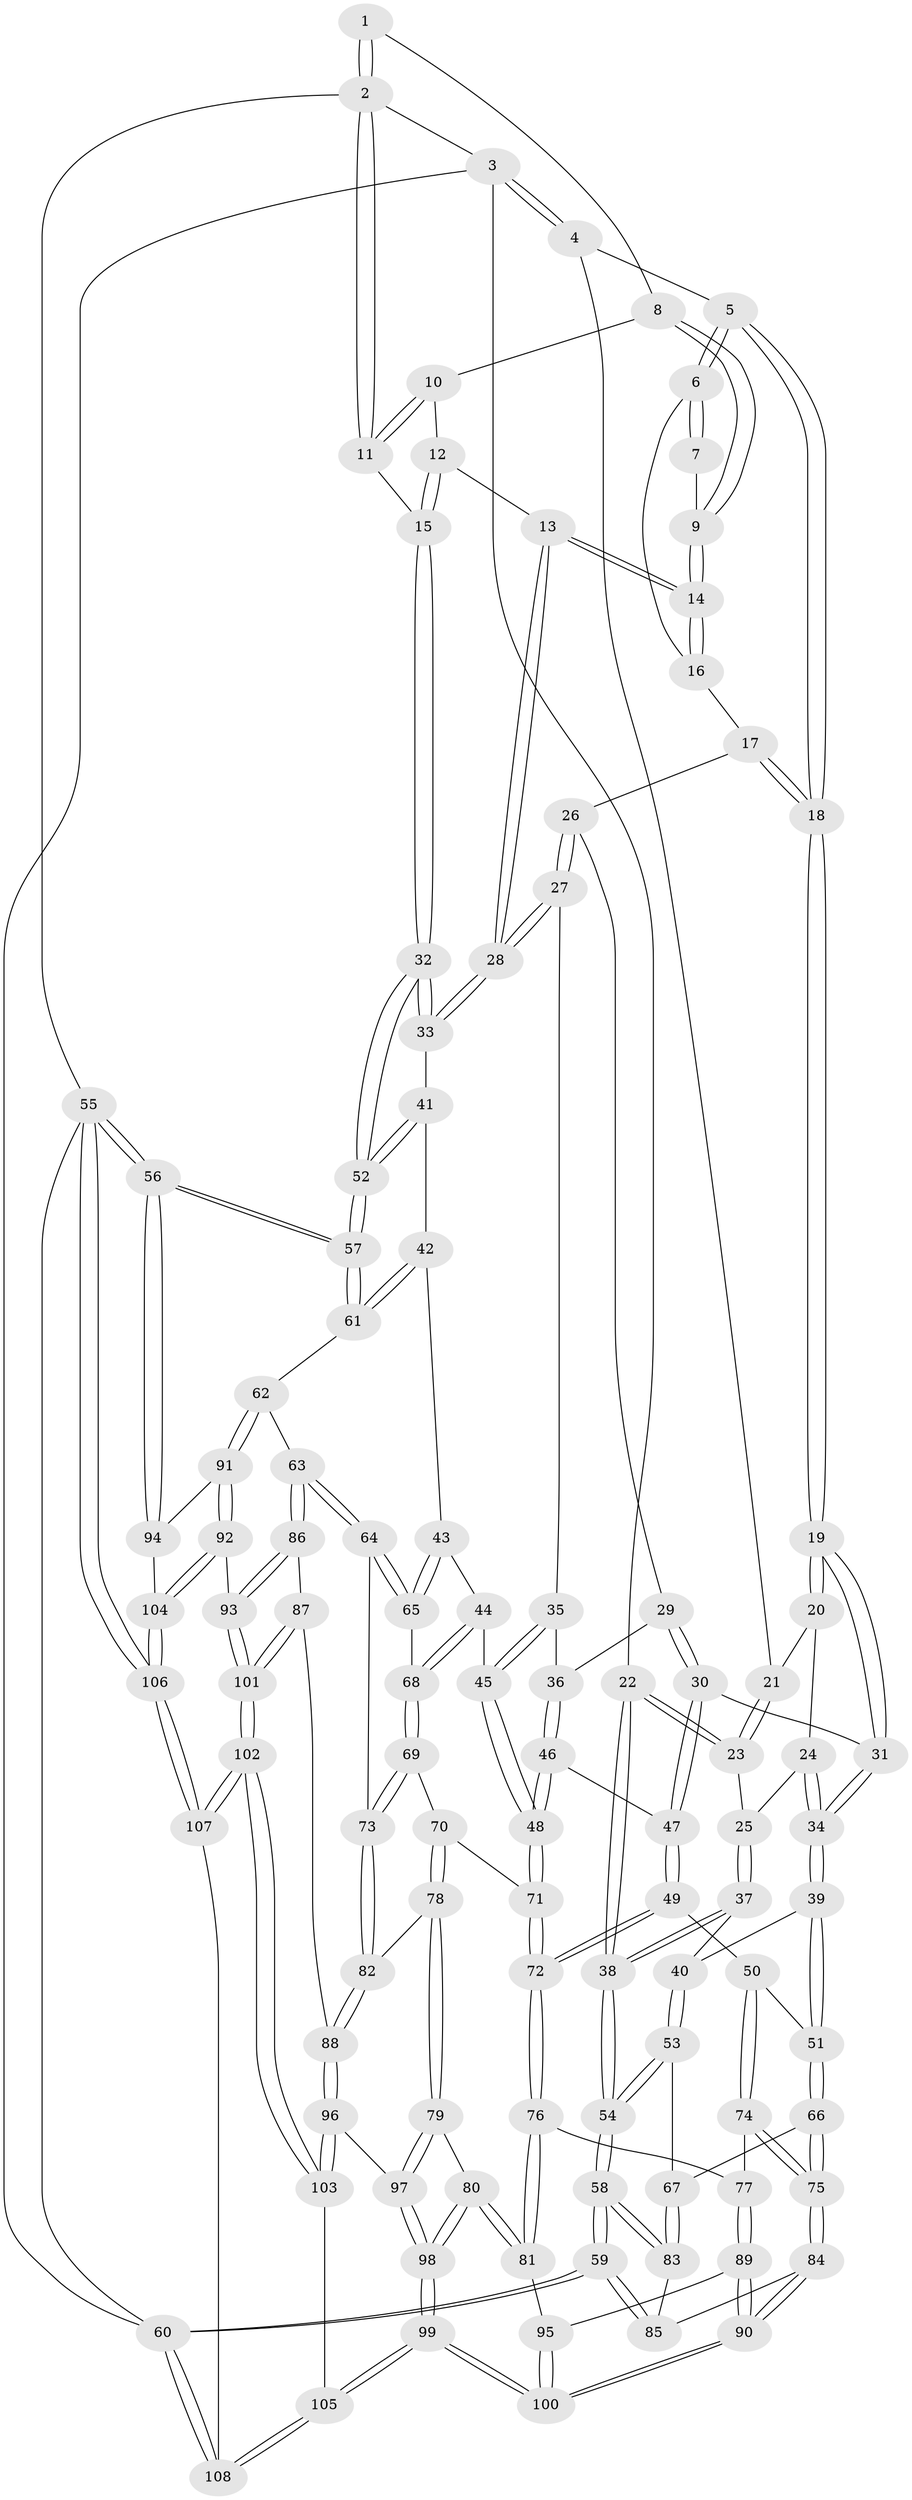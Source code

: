// Generated by graph-tools (version 1.1) at 2025/38/03/09/25 02:38:45]
// undirected, 108 vertices, 267 edges
graph export_dot {
graph [start="1"]
  node [color=gray90,style=filled];
  1 [pos="+0.8182746158445168+0"];
  2 [pos="+1+0"];
  3 [pos="+0+0"];
  4 [pos="+0.20448869743096254+0"];
  5 [pos="+0.22853659432092227+0"];
  6 [pos="+0.2717291655065628+0"];
  7 [pos="+0.7119096716535909+0"];
  8 [pos="+0.8263602293204173+0.04316436275794521"];
  9 [pos="+0.6855399271212944+0.10969039342511717"];
  10 [pos="+0.8439409605173429+0.057262455141103015"];
  11 [pos="+1+0.16411472803042385"];
  12 [pos="+0.8263372011307882+0.1475512562401275"];
  13 [pos="+0.6734619148517561+0.21154907181049148"];
  14 [pos="+0.6592550050382271+0.16069102263292157"];
  15 [pos="+1+0.21179131797765738"];
  16 [pos="+0.35324232344266854+0"];
  17 [pos="+0.41588677555204195+0.2227163468868949"];
  18 [pos="+0.25821303684265495+0.30596236386544723"];
  19 [pos="+0.25554942888871646+0.3160935588846724"];
  20 [pos="+0.14802791412958624+0.24150330211919396"];
  21 [pos="+0.14375390211210573+0.22456352047758332"];
  22 [pos="+0+0.14204115687784646"];
  23 [pos="+0.02959743958093146+0.2983116072169303"];
  24 [pos="+0.12489992139366941+0.32782751918485725"];
  25 [pos="+0.07694258461690612+0.33149290846818663"];
  26 [pos="+0.42238516870326775+0.23240563218887872"];
  27 [pos="+0.627669498165427+0.26788772898187535"];
  28 [pos="+0.6737192060507653+0.2429042697774934"];
  29 [pos="+0.4166124496128416+0.33410437708041957"];
  30 [pos="+0.25597020847230384+0.3232093658302133"];
  31 [pos="+0.2549659794378078+0.3223326333882248"];
  32 [pos="+1+0.28260417733095766"];
  33 [pos="+0.6857006640545974+0.25465217402889034"];
  34 [pos="+0.20075222818213576+0.34834507758262256"];
  35 [pos="+0.6264022822388803+0.26939087741042134"];
  36 [pos="+0.4198970745902762+0.3402410966373404"];
  37 [pos="+0.0776654677378204+0.43827952553797356"];
  38 [pos="+0+0.4496025749876922"];
  39 [pos="+0.16001412812739416+0.4919330536722777"];
  40 [pos="+0.09464526514245991+0.45749833459869016"];
  41 [pos="+0.7337258274510474+0.3881989057547711"];
  42 [pos="+0.6796981205587143+0.4920327862252584"];
  43 [pos="+0.6713122661436717+0.496493082525767"];
  44 [pos="+0.5587394546123762+0.5010476205227716"];
  45 [pos="+0.49235060589454993+0.48146235999791964"];
  46 [pos="+0.4529348887101922+0.4824134799003122"];
  47 [pos="+0.3403944712184129+0.49279894676281766"];
  48 [pos="+0.4659067578471777+0.48823432559360513"];
  49 [pos="+0.29389201910784213+0.5263350777062696"];
  50 [pos="+0.24492860395019803+0.5485178962055796"];
  51 [pos="+0.18650475214160028+0.5395284044124898"];
  52 [pos="+1+0.5250385869893585"];
  53 [pos="+0+0.5750844116268914"];
  54 [pos="+0+0.566452874864738"];
  55 [pos="+1+1"];
  56 [pos="+1+0.7229194040369755"];
  57 [pos="+1+0.5336449780158111"];
  58 [pos="+0+0.8865286629717316"];
  59 [pos="+0+1"];
  60 [pos="+0+1"];
  61 [pos="+0.8699287337455054+0.6299763416569865"];
  62 [pos="+0.8677404853842824+0.6320544448367501"];
  63 [pos="+0.7424481573680491+0.6856195352345567"];
  64 [pos="+0.7020475209023098+0.6604349940975833"];
  65 [pos="+0.670563968546999+0.5936504872604299"];
  66 [pos="+0.12179225855458238+0.6020384542704654"];
  67 [pos="+0.0996393867891559+0.6138682780160913"];
  68 [pos="+0.6019715853984122+0.6045577762771502"];
  69 [pos="+0.5960442886030233+0.6457188527950236"];
  70 [pos="+0.5165226218890077+0.6366202745125068"];
  71 [pos="+0.46626149116124105+0.5029889372109574"];
  72 [pos="+0.3916674037358053+0.6917949209338456"];
  73 [pos="+0.6074220586651218+0.6609221714018001"];
  74 [pos="+0.26930879436852323+0.6659723416143987"];
  75 [pos="+0.2189460874602637+0.7362689724915108"];
  76 [pos="+0.3902418438713762+0.707495462836375"];
  77 [pos="+0.37735779237490313+0.7092835870750354"];
  78 [pos="+0.4906362883831818+0.7271746935409239"];
  79 [pos="+0.4741853829710565+0.7484786313522287"];
  80 [pos="+0.45306649719741404+0.7469932573544671"];
  81 [pos="+0.43731530841271327+0.7422967141923016"];
  82 [pos="+0.5939367521816614+0.6984677805306488"];
  83 [pos="+0.08729075940622749+0.6831201653254279"];
  84 [pos="+0.19314924233292854+0.8367604046035771"];
  85 [pos="+0.17131503684774638+0.8401077551630952"];
  86 [pos="+0.7155465162051797+0.7424156002563775"];
  87 [pos="+0.6597251913061101+0.7846506239031482"];
  88 [pos="+0.6418582143774052+0.7873212282937422"];
  89 [pos="+0.28786344799092173+0.7965714493970728"];
  90 [pos="+0.2280378546133496+0.8498027562614291"];
  91 [pos="+0.8607837535096738+0.7034360482247476"];
  92 [pos="+0.8094946924879108+0.8630777286495366"];
  93 [pos="+0.809059920846598+0.8631448798375925"];
  94 [pos="+0.8998216980557768+0.8307579240111335"];
  95 [pos="+0.39473944344011114+0.794189534761284"];
  96 [pos="+0.5626764438816797+0.8382964764786652"];
  97 [pos="+0.5328862432234356+0.817196207378493"];
  98 [pos="+0.40886330563273715+0.8971126059890999"];
  99 [pos="+0.3502611209002256+0.9745053208350147"];
  100 [pos="+0.30838508387838737+0.916788664512513"];
  101 [pos="+0.7354928009049675+0.920016026199345"];
  102 [pos="+0.6747804867696675+1"];
  103 [pos="+0.5680520889269997+0.9075001495990045"];
  104 [pos="+0.8609807748339757+0.8799686352758648"];
  105 [pos="+0.3536227111258808+0.9837100331627925"];
  106 [pos="+1+1"];
  107 [pos="+0.7030612823483148+1"];
  108 [pos="+0.34981469488251643+1"];
  1 -- 2;
  1 -- 2;
  1 -- 8;
  2 -- 3;
  2 -- 11;
  2 -- 11;
  2 -- 55;
  3 -- 4;
  3 -- 4;
  3 -- 22;
  3 -- 60;
  4 -- 5;
  4 -- 21;
  5 -- 6;
  5 -- 6;
  5 -- 18;
  5 -- 18;
  6 -- 7;
  6 -- 7;
  6 -- 16;
  7 -- 9;
  8 -- 9;
  8 -- 9;
  8 -- 10;
  9 -- 14;
  9 -- 14;
  10 -- 11;
  10 -- 11;
  10 -- 12;
  11 -- 15;
  12 -- 13;
  12 -- 15;
  12 -- 15;
  13 -- 14;
  13 -- 14;
  13 -- 28;
  13 -- 28;
  14 -- 16;
  14 -- 16;
  15 -- 32;
  15 -- 32;
  16 -- 17;
  17 -- 18;
  17 -- 18;
  17 -- 26;
  18 -- 19;
  18 -- 19;
  19 -- 20;
  19 -- 20;
  19 -- 31;
  19 -- 31;
  20 -- 21;
  20 -- 24;
  21 -- 23;
  21 -- 23;
  22 -- 23;
  22 -- 23;
  22 -- 38;
  22 -- 38;
  23 -- 25;
  24 -- 25;
  24 -- 34;
  24 -- 34;
  25 -- 37;
  25 -- 37;
  26 -- 27;
  26 -- 27;
  26 -- 29;
  27 -- 28;
  27 -- 28;
  27 -- 35;
  28 -- 33;
  28 -- 33;
  29 -- 30;
  29 -- 30;
  29 -- 36;
  30 -- 31;
  30 -- 47;
  30 -- 47;
  31 -- 34;
  31 -- 34;
  32 -- 33;
  32 -- 33;
  32 -- 52;
  32 -- 52;
  33 -- 41;
  34 -- 39;
  34 -- 39;
  35 -- 36;
  35 -- 45;
  35 -- 45;
  36 -- 46;
  36 -- 46;
  37 -- 38;
  37 -- 38;
  37 -- 40;
  38 -- 54;
  38 -- 54;
  39 -- 40;
  39 -- 51;
  39 -- 51;
  40 -- 53;
  40 -- 53;
  41 -- 42;
  41 -- 52;
  41 -- 52;
  42 -- 43;
  42 -- 61;
  42 -- 61;
  43 -- 44;
  43 -- 65;
  43 -- 65;
  44 -- 45;
  44 -- 68;
  44 -- 68;
  45 -- 48;
  45 -- 48;
  46 -- 47;
  46 -- 48;
  46 -- 48;
  47 -- 49;
  47 -- 49;
  48 -- 71;
  48 -- 71;
  49 -- 50;
  49 -- 72;
  49 -- 72;
  50 -- 51;
  50 -- 74;
  50 -- 74;
  51 -- 66;
  51 -- 66;
  52 -- 57;
  52 -- 57;
  53 -- 54;
  53 -- 54;
  53 -- 67;
  54 -- 58;
  54 -- 58;
  55 -- 56;
  55 -- 56;
  55 -- 106;
  55 -- 106;
  55 -- 60;
  56 -- 57;
  56 -- 57;
  56 -- 94;
  56 -- 94;
  57 -- 61;
  57 -- 61;
  58 -- 59;
  58 -- 59;
  58 -- 83;
  58 -- 83;
  59 -- 60;
  59 -- 60;
  59 -- 85;
  59 -- 85;
  60 -- 108;
  60 -- 108;
  61 -- 62;
  62 -- 63;
  62 -- 91;
  62 -- 91;
  63 -- 64;
  63 -- 64;
  63 -- 86;
  63 -- 86;
  64 -- 65;
  64 -- 65;
  64 -- 73;
  65 -- 68;
  66 -- 67;
  66 -- 75;
  66 -- 75;
  67 -- 83;
  67 -- 83;
  68 -- 69;
  68 -- 69;
  69 -- 70;
  69 -- 73;
  69 -- 73;
  70 -- 71;
  70 -- 78;
  70 -- 78;
  71 -- 72;
  71 -- 72;
  72 -- 76;
  72 -- 76;
  73 -- 82;
  73 -- 82;
  74 -- 75;
  74 -- 75;
  74 -- 77;
  75 -- 84;
  75 -- 84;
  76 -- 77;
  76 -- 81;
  76 -- 81;
  77 -- 89;
  77 -- 89;
  78 -- 79;
  78 -- 79;
  78 -- 82;
  79 -- 80;
  79 -- 97;
  79 -- 97;
  80 -- 81;
  80 -- 81;
  80 -- 98;
  80 -- 98;
  81 -- 95;
  82 -- 88;
  82 -- 88;
  83 -- 85;
  84 -- 85;
  84 -- 90;
  84 -- 90;
  86 -- 87;
  86 -- 93;
  86 -- 93;
  87 -- 88;
  87 -- 101;
  87 -- 101;
  88 -- 96;
  88 -- 96;
  89 -- 90;
  89 -- 90;
  89 -- 95;
  90 -- 100;
  90 -- 100;
  91 -- 92;
  91 -- 92;
  91 -- 94;
  92 -- 93;
  92 -- 104;
  92 -- 104;
  93 -- 101;
  93 -- 101;
  94 -- 104;
  95 -- 100;
  95 -- 100;
  96 -- 97;
  96 -- 103;
  96 -- 103;
  97 -- 98;
  97 -- 98;
  98 -- 99;
  98 -- 99;
  99 -- 100;
  99 -- 100;
  99 -- 105;
  99 -- 105;
  101 -- 102;
  101 -- 102;
  102 -- 103;
  102 -- 103;
  102 -- 107;
  102 -- 107;
  103 -- 105;
  104 -- 106;
  104 -- 106;
  105 -- 108;
  105 -- 108;
  106 -- 107;
  106 -- 107;
  107 -- 108;
}
